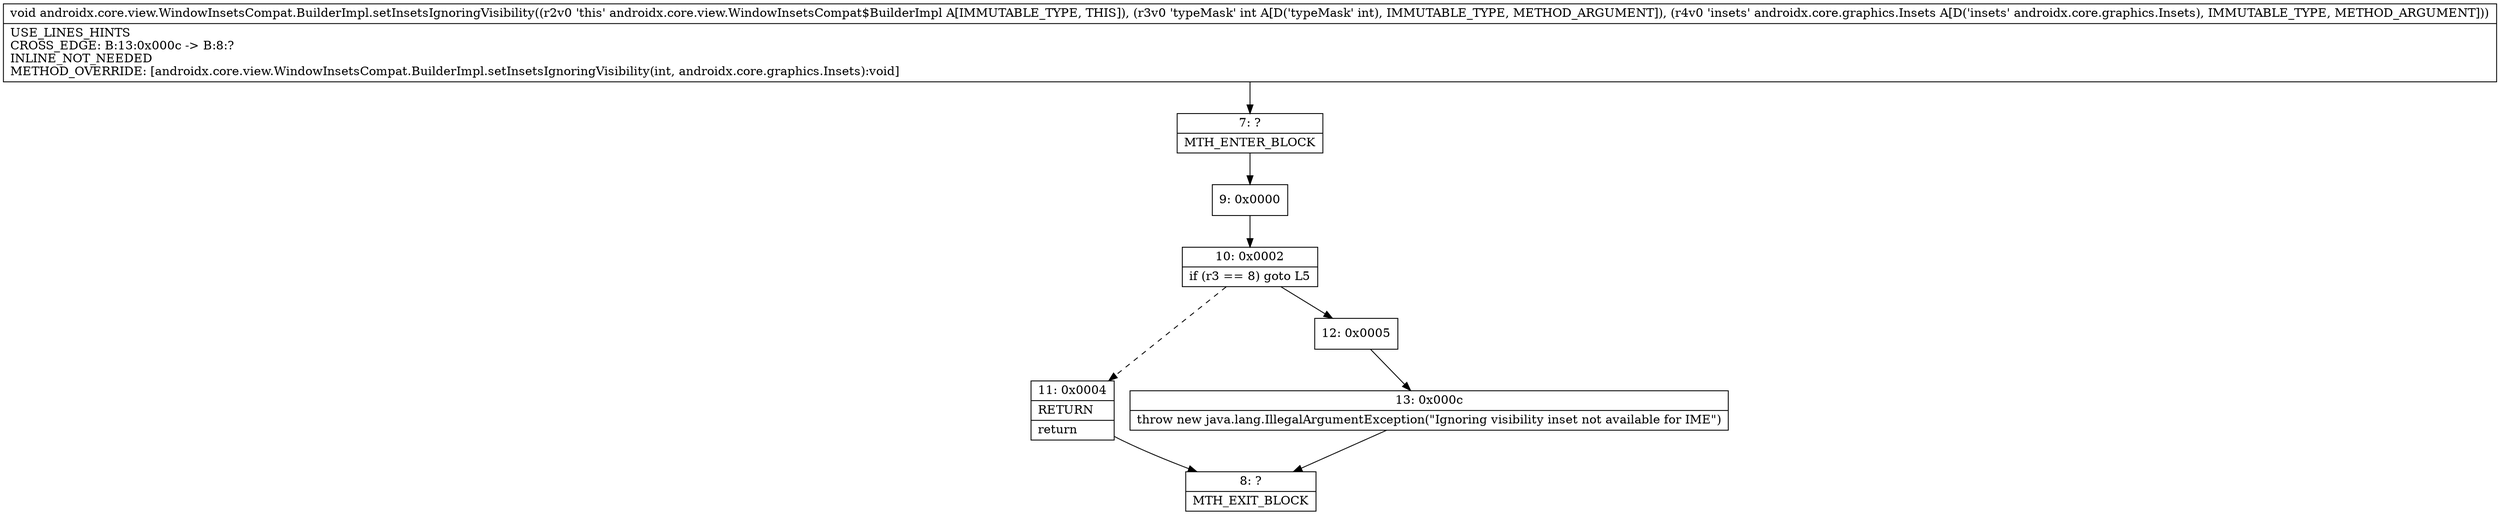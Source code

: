 digraph "CFG forandroidx.core.view.WindowInsetsCompat.BuilderImpl.setInsetsIgnoringVisibility(ILandroidx\/core\/graphics\/Insets;)V" {
Node_7 [shape=record,label="{7\:\ ?|MTH_ENTER_BLOCK\l}"];
Node_9 [shape=record,label="{9\:\ 0x0000}"];
Node_10 [shape=record,label="{10\:\ 0x0002|if (r3 == 8) goto L5\l}"];
Node_11 [shape=record,label="{11\:\ 0x0004|RETURN\l|return\l}"];
Node_8 [shape=record,label="{8\:\ ?|MTH_EXIT_BLOCK\l}"];
Node_12 [shape=record,label="{12\:\ 0x0005}"];
Node_13 [shape=record,label="{13\:\ 0x000c|throw new java.lang.IllegalArgumentException(\"Ignoring visibility inset not available for IME\")\l}"];
MethodNode[shape=record,label="{void androidx.core.view.WindowInsetsCompat.BuilderImpl.setInsetsIgnoringVisibility((r2v0 'this' androidx.core.view.WindowInsetsCompat$BuilderImpl A[IMMUTABLE_TYPE, THIS]), (r3v0 'typeMask' int A[D('typeMask' int), IMMUTABLE_TYPE, METHOD_ARGUMENT]), (r4v0 'insets' androidx.core.graphics.Insets A[D('insets' androidx.core.graphics.Insets), IMMUTABLE_TYPE, METHOD_ARGUMENT]))  | USE_LINES_HINTS\lCROSS_EDGE: B:13:0x000c \-\> B:8:?\lINLINE_NOT_NEEDED\lMETHOD_OVERRIDE: [androidx.core.view.WindowInsetsCompat.BuilderImpl.setInsetsIgnoringVisibility(int, androidx.core.graphics.Insets):void]\l}"];
MethodNode -> Node_7;Node_7 -> Node_9;
Node_9 -> Node_10;
Node_10 -> Node_11[style=dashed];
Node_10 -> Node_12;
Node_11 -> Node_8;
Node_12 -> Node_13;
Node_13 -> Node_8;
}

